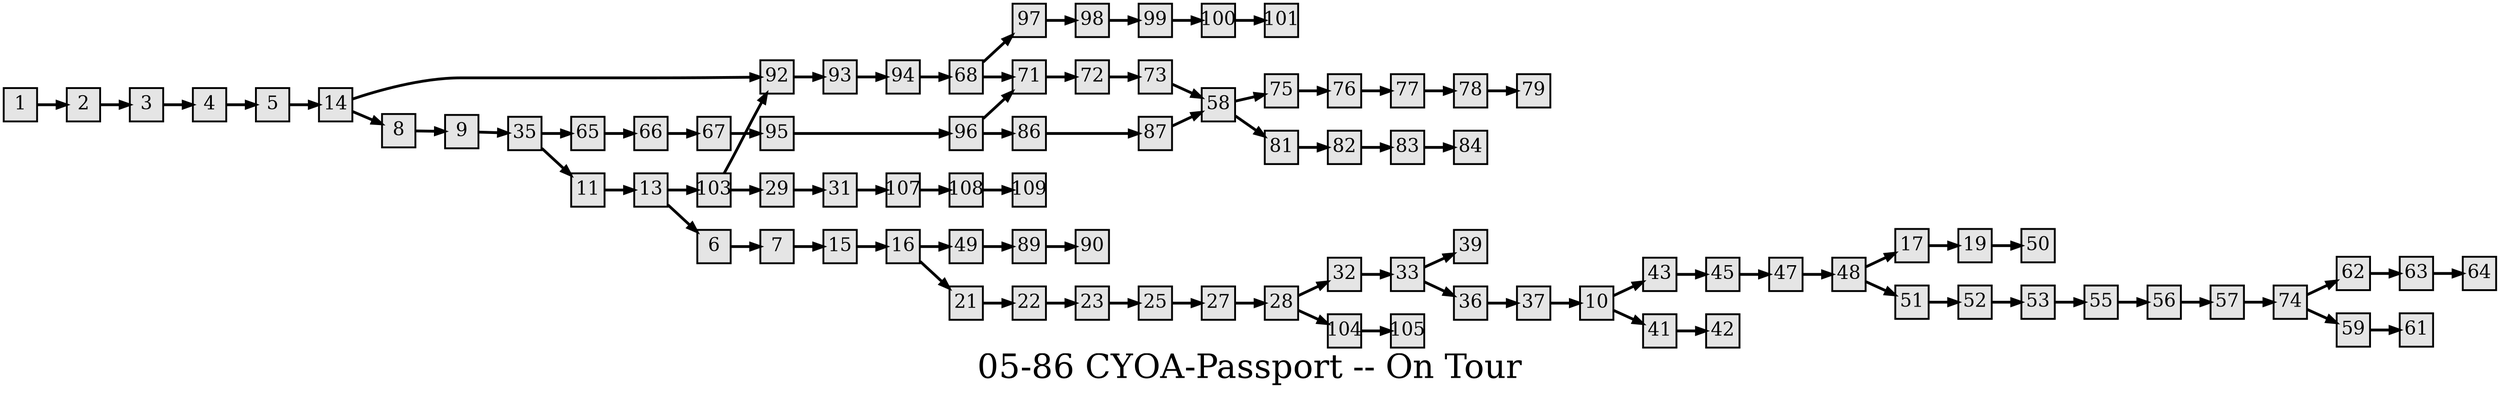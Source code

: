 digraph g{
  graph [ label="05-86 CYOA-Passport -- On Tour" rankdir=LR, ordering=out, fontsize=36, nodesep="0.35", ranksep="0.45"];
  node  [shape=rect, penwidth=2, fontsize=20, style=filled, fillcolor=grey90, margin="0,0", labelfloat=true, regular=true, fixedsize=true];
  edge  [labelfloat=true, penwidth=3, fontsize=12];

  1 -> 2;
  2 -> 3;
  3 -> 4;
  4 -> 5;
  5 -> 14;
  6 -> 7;
  7 -> 15;
  8 -> 9;
  9 -> 35;
  10 -> 43;
  10 -> 41;
  11 -> 13;
  13 -> 103;
  13 -> 6;
  14 -> 92;
  14 -> 8;
  15 -> 16;
  16 -> 49;
  16 -> 21;
  17 -> 19;
  19 -> 50;
  21 -> 22;
  22 -> 23;
  23 -> 25;
  25 -> 27;
  27 -> 28;
  28 -> 32;
  28 -> 104;
  29 -> 31;
  31 -> 107;
  32 -> 33;
  33 -> 39;
  33 -> 36;
  35 -> 65;
  35 -> 11;
  36 -> 37;
  37 -> 10;
  41 -> 42;
  43 -> 45;
  45 -> 47;
  47 -> 48;
  48 -> 17;
  48 -> 51;
  49 -> 89;
  51 -> 52;
  52 -> 53;
  53 -> 55;
  55 -> 56;
  56 -> 57;
  57 -> 74;
  58 -> 75;
  58 -> 81;
  59 -> 61;
  62 -> 63;
  63 -> 64;
  65 -> 66;
  66 -> 67;
  67 -> 95;
  68 -> 97;
  68 -> 71;
  71 -> 72;
  72 -> 73;
  73 -> 58;
  74 -> 62;
  74 -> 59;
  75 -> 76;
  76 -> 77;
  77 -> 78;
  78 -> 79;
  81 -> 82;
  82 -> 83;
  83 -> 84;
  86 -> 87;
  87 -> 58;
  89 -> 90;
  92 -> 93;
  93 -> 94;
  94 -> 68;
  95 -> 96;
  96 -> 71;
  96 -> 86;
  97 -> 98;
  98 -> 99;
  99 -> 100;
  100 -> 101;
  103 -> 92;
  103 -> 29;
  104 -> 105;
  107 -> 108;
  108 -> 109;
}

